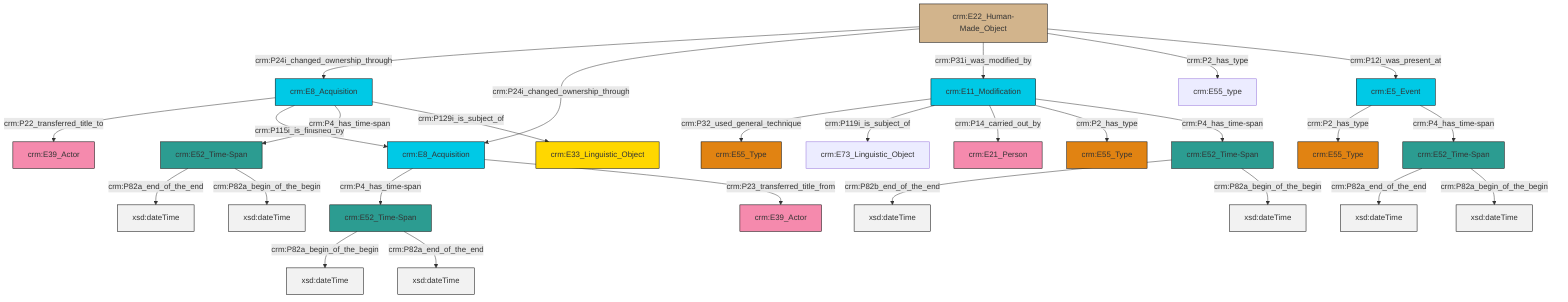 graph TD
classDef Literal fill:#f2f2f2,stroke:#000000;
classDef CRM_Entity fill:#FFFFFF,stroke:#000000;
classDef Temporal_Entity fill:#00C9E6, stroke:#000000;
classDef Type fill:#E18312, stroke:#000000;
classDef Time-Span fill:#2C9C91, stroke:#000000;
classDef Appellation fill:#FFEB7F, stroke:#000000;
classDef Place fill:#008836, stroke:#000000;
classDef Persistent_Item fill:#B266B2, stroke:#000000;
classDef Conceptual_Object fill:#FFD700, stroke:#000000;
classDef Physical_Thing fill:#D2B48C, stroke:#000000;
classDef Actor fill:#f58aad, stroke:#000000;
classDef PC_Classes fill:#4ce600, stroke:#000000;
classDef Multi fill:#cccccc,stroke:#000000;

0["crm:E52_Time-Span"]:::Time-Span -->|crm:P82a_end_of_the_end| 1[xsd:dateTime]:::Literal
2["crm:E8_Acquisition"]:::Temporal_Entity -->|crm:P22_transferred_title_to| 3["crm:E39_Actor"]:::Actor
4["crm:E8_Acquisition"]:::Temporal_Entity -->|crm:P4_has_time-span| 6["crm:E52_Time-Span"]:::Time-Span
0["crm:E52_Time-Span"]:::Time-Span -->|crm:P82a_begin_of_the_begin| 7[xsd:dateTime]:::Literal
9["crm:E11_Modification"]:::Temporal_Entity -->|crm:P32_used_general_technique| 10["crm:E55_Type"]:::Type
6["crm:E52_Time-Span"]:::Time-Span -->|crm:P82a_begin_of_the_begin| 13[xsd:dateTime]:::Literal
11["crm:E22_Human-Made_Object"]:::Physical_Thing -->|crm:P24i_changed_ownership_through| 2["crm:E8_Acquisition"]:::Temporal_Entity
14["crm:E5_Event"]:::Temporal_Entity -->|crm:P2_has_type| 15["crm:E55_Type"]:::Type
16["crm:E52_Time-Span"]:::Time-Span -->|crm:P82a_end_of_the_end| 17[xsd:dateTime]:::Literal
9["crm:E11_Modification"]:::Temporal_Entity -->|crm:P119i_is_subject_of| 19["crm:E73_Linguistic_Object"]:::Default
9["crm:E11_Modification"]:::Temporal_Entity -->|crm:P14_carried_out_by| 20["crm:E21_Person"]:::Actor
2["crm:E8_Acquisition"]:::Temporal_Entity -->|crm:P115i_is_finished_by| 4["crm:E8_Acquisition"]:::Temporal_Entity
6["crm:E52_Time-Span"]:::Time-Span -->|crm:P82a_end_of_the_end| 25[xsd:dateTime]:::Literal
14["crm:E5_Event"]:::Temporal_Entity -->|crm:P4_has_time-span| 0["crm:E52_Time-Span"]:::Time-Span
9["crm:E11_Modification"]:::Temporal_Entity -->|crm:P2_has_type| 28["crm:E55_Type"]:::Type
2["crm:E8_Acquisition"]:::Temporal_Entity -->|crm:P4_has_time-span| 16["crm:E52_Time-Span"]:::Time-Span
2["crm:E8_Acquisition"]:::Temporal_Entity -->|crm:P129i_is_subject_of| 26["crm:E33_Linguistic_Object"]:::Conceptual_Object
11["crm:E22_Human-Made_Object"]:::Physical_Thing -->|crm:P24i_changed_ownership_through| 4["crm:E8_Acquisition"]:::Temporal_Entity
29["crm:E52_Time-Span"]:::Time-Span -->|crm:P82b_end_of_the_end| 30[xsd:dateTime]:::Literal
9["crm:E11_Modification"]:::Temporal_Entity -->|crm:P4_has_time-span| 29["crm:E52_Time-Span"]:::Time-Span
4["crm:E8_Acquisition"]:::Temporal_Entity -->|crm:P23_transferred_title_from| 21["crm:E39_Actor"]:::Actor
11["crm:E22_Human-Made_Object"]:::Physical_Thing -->|crm:P31i_was_modified_by| 9["crm:E11_Modification"]:::Temporal_Entity
29["crm:E52_Time-Span"]:::Time-Span -->|crm:P82a_begin_of_the_begin| 40[xsd:dateTime]:::Literal
11["crm:E22_Human-Made_Object"]:::Physical_Thing -->|crm:P2_has_type| 33["crm:E55_type"]:::Default
11["crm:E22_Human-Made_Object"]:::Physical_Thing -->|crm:P12i_was_present_at| 14["crm:E5_Event"]:::Temporal_Entity
16["crm:E52_Time-Span"]:::Time-Span -->|crm:P82a_begin_of_the_begin| 42[xsd:dateTime]:::Literal